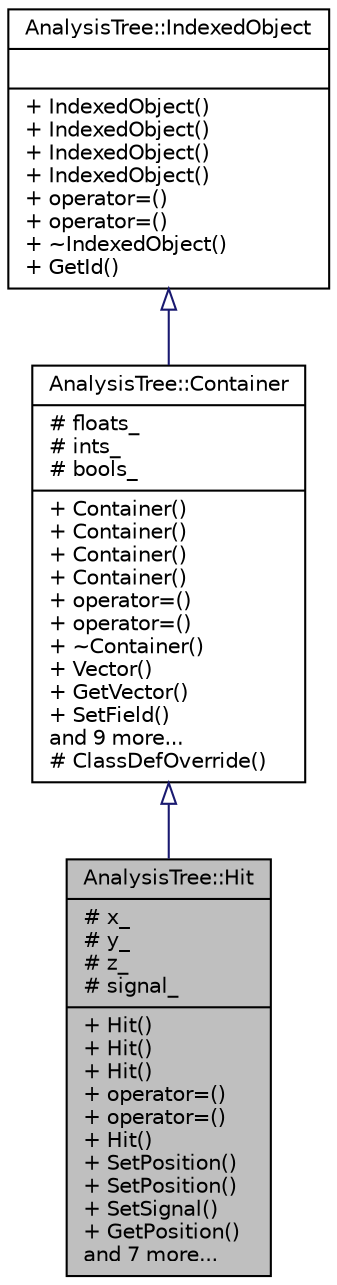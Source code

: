 digraph "AnalysisTree::Hit"
{
  edge [fontname="Helvetica",fontsize="10",labelfontname="Helvetica",labelfontsize="10"];
  node [fontname="Helvetica",fontsize="10",shape=record];
  Node1 [label="{AnalysisTree::Hit\n|# x_\l# y_\l# z_\l# signal_\l|+ Hit()\l+ Hit()\l+ Hit()\l+ operator=()\l+ operator=()\l+ Hit()\l+ SetPosition()\l+ SetPosition()\l+ SetSignal()\l+ GetPosition()\land 7 more...\l}",height=0.2,width=0.4,color="black", fillcolor="grey75", style="filled", fontcolor="black"];
  Node2 -> Node1 [dir="back",color="midnightblue",fontsize="10",style="solid",arrowtail="onormal",fontname="Helvetica"];
  Node2 [label="{AnalysisTree::Container\n|# floats_\l# ints_\l# bools_\l|+ Container()\l+ Container()\l+ Container()\l+ Container()\l+ operator=()\l+ operator=()\l+ ~Container()\l+ Vector()\l+ GetVector()\l+ SetField()\land 9 more...\l# ClassDefOverride()\l}",height=0.2,width=0.4,color="black", fillcolor="white", style="filled",URL="$d2/d0f/classAnalysisTree_1_1Container.html",tooltip="A class to store any number of integers, floats and bools. "];
  Node3 -> Node2 [dir="back",color="midnightblue",fontsize="10",style="solid",arrowtail="onormal",fontname="Helvetica"];
  Node3 [label="{AnalysisTree::IndexedObject\n||+ IndexedObject()\l+ IndexedObject()\l+ IndexedObject()\l+ IndexedObject()\l+ operator=()\l+ operator=()\l+ ~IndexedObject()\l+ GetId()\l}",height=0.2,width=0.4,color="black", fillcolor="white", style="filled",URL="$df/dee/classAnalysisTree_1_1IndexedObject.html"];
}
